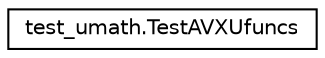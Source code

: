 digraph "Graphical Class Hierarchy"
{
 // LATEX_PDF_SIZE
  edge [fontname="Helvetica",fontsize="10",labelfontname="Helvetica",labelfontsize="10"];
  node [fontname="Helvetica",fontsize="10",shape=record];
  rankdir="LR";
  Node0 [label="test_umath.TestAVXUfuncs",height=0.2,width=0.4,color="black", fillcolor="white", style="filled",URL="$classtest__umath_1_1TestAVXUfuncs.html",tooltip=" "];
}
